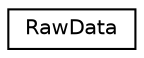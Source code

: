 digraph "Graphical Class Hierarchy"
{
 // INTERACTIVE_SVG=YES
  edge [fontname="Helvetica",fontsize="10",labelfontname="Helvetica",labelfontsize="10"];
  node [fontname="Helvetica",fontsize="10",shape=record];
  rankdir="LR";
  Node1 [label="RawData",height=0.2,width=0.4,color="black", fillcolor="white", style="filled",URL="$structRawData.html"];
}
